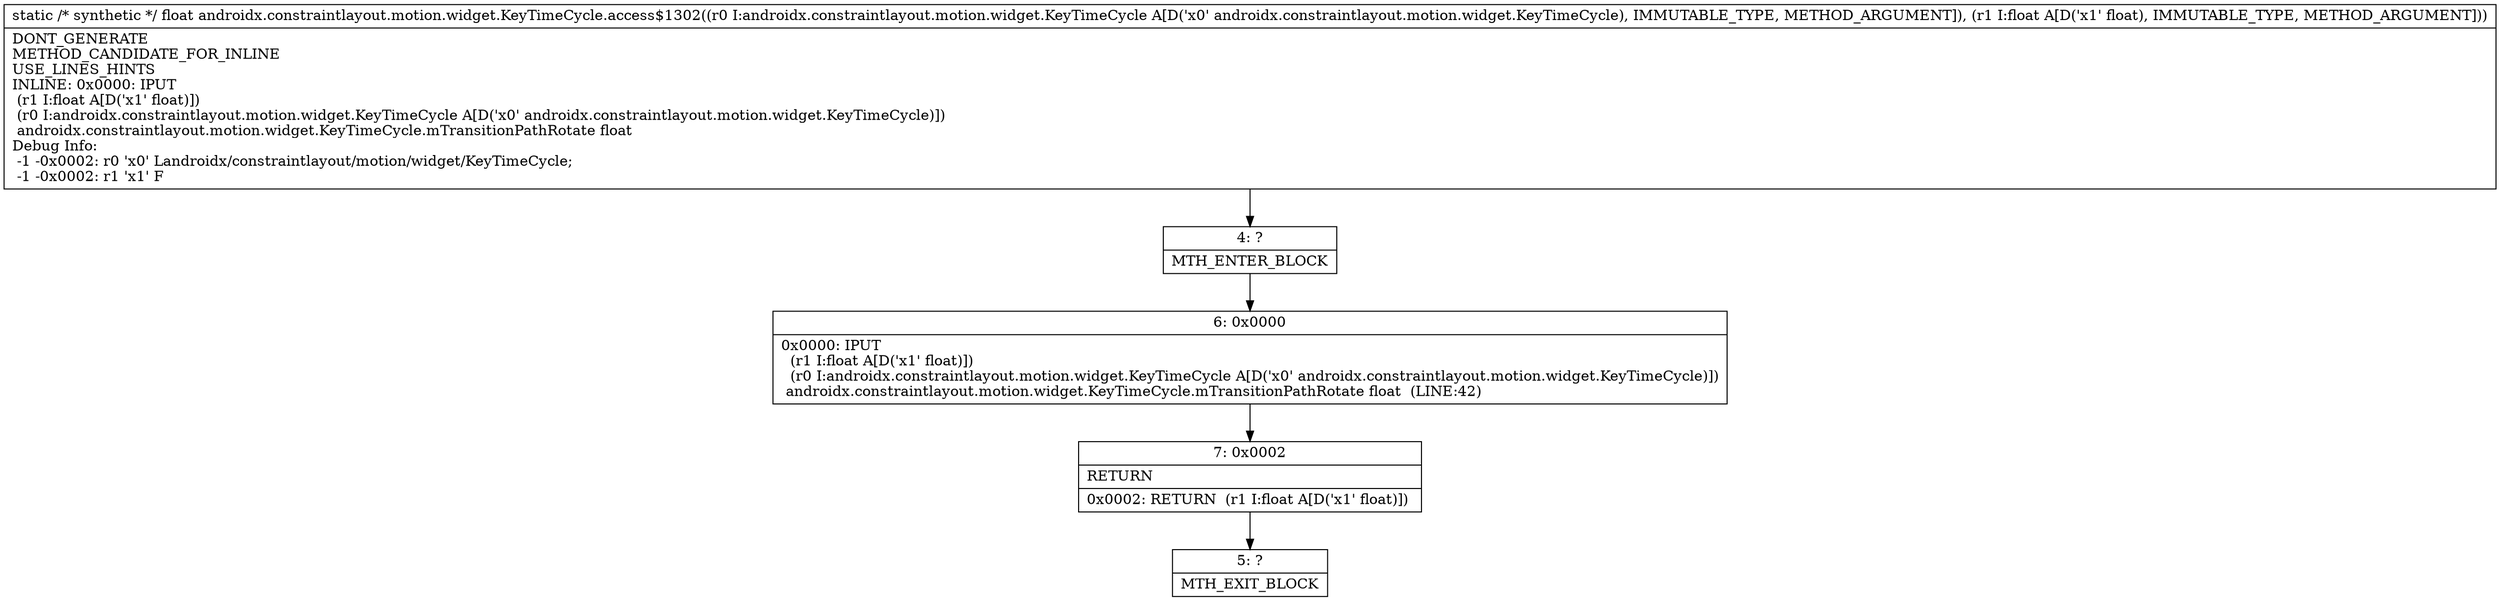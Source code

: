 digraph "CFG forandroidx.constraintlayout.motion.widget.KeyTimeCycle.access$1302(Landroidx\/constraintlayout\/motion\/widget\/KeyTimeCycle;F)F" {
Node_4 [shape=record,label="{4\:\ ?|MTH_ENTER_BLOCK\l}"];
Node_6 [shape=record,label="{6\:\ 0x0000|0x0000: IPUT  \l  (r1 I:float A[D('x1' float)])\l  (r0 I:androidx.constraintlayout.motion.widget.KeyTimeCycle A[D('x0' androidx.constraintlayout.motion.widget.KeyTimeCycle)])\l androidx.constraintlayout.motion.widget.KeyTimeCycle.mTransitionPathRotate float  (LINE:42)\l}"];
Node_7 [shape=record,label="{7\:\ 0x0002|RETURN\l|0x0002: RETURN  (r1 I:float A[D('x1' float)]) \l}"];
Node_5 [shape=record,label="{5\:\ ?|MTH_EXIT_BLOCK\l}"];
MethodNode[shape=record,label="{static \/* synthetic *\/ float androidx.constraintlayout.motion.widget.KeyTimeCycle.access$1302((r0 I:androidx.constraintlayout.motion.widget.KeyTimeCycle A[D('x0' androidx.constraintlayout.motion.widget.KeyTimeCycle), IMMUTABLE_TYPE, METHOD_ARGUMENT]), (r1 I:float A[D('x1' float), IMMUTABLE_TYPE, METHOD_ARGUMENT]))  | DONT_GENERATE\lMETHOD_CANDIDATE_FOR_INLINE\lUSE_LINES_HINTS\lINLINE: 0x0000: IPUT  \l  (r1 I:float A[D('x1' float)])\l  (r0 I:androidx.constraintlayout.motion.widget.KeyTimeCycle A[D('x0' androidx.constraintlayout.motion.widget.KeyTimeCycle)])\l androidx.constraintlayout.motion.widget.KeyTimeCycle.mTransitionPathRotate float\lDebug Info:\l  \-1 \-0x0002: r0 'x0' Landroidx\/constraintlayout\/motion\/widget\/KeyTimeCycle;\l  \-1 \-0x0002: r1 'x1' F\l}"];
MethodNode -> Node_4;Node_4 -> Node_6;
Node_6 -> Node_7;
Node_7 -> Node_5;
}

